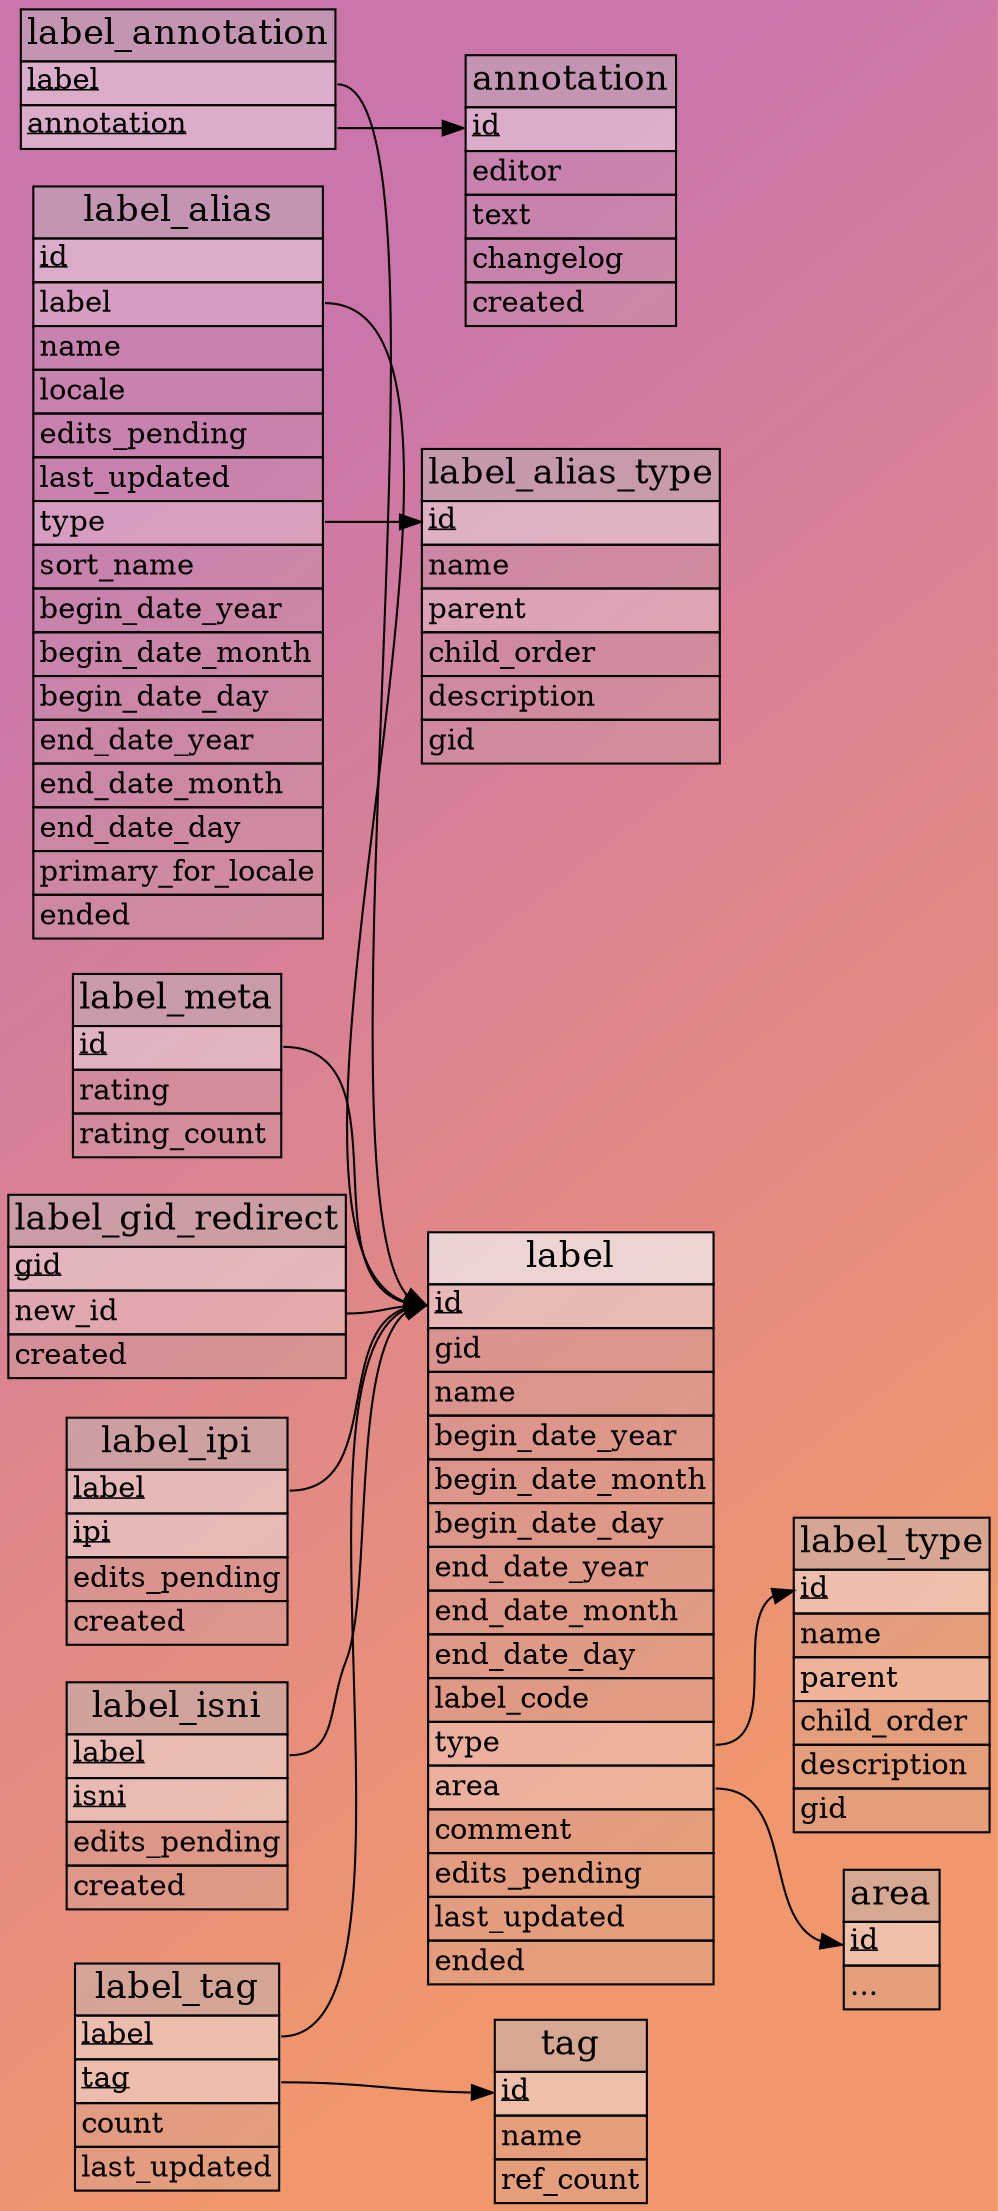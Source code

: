 // Automatically generated, do not edit.
// - Database schema sequence: 28
digraph label_entity_details {
    tooltip = "Tables for the “label” entity type properties"
    graph [
        bgcolor = "#cb75ab:#f0976c"
        concentrate = true
        gradientangle = 330
        pack = true
        rankdir = "LR"
    ];
    node [
        shape = plain
    ];

    // Tables
    "annotation" [
        label = <
            <table border="0" cellspacing="0" cellborder="1">
                <tr><td bgcolor="#bbbbbb77"><font point-size="17">annotation</font></td></tr>
                <tr><td bgcolor="#eeeeee77" align="left" port="id"><font point-size="14"><u>id</u></font></td></tr>
                <tr><td bgcolor="#bbbbbb33" align="left" port="editor"><font point-size="14">editor</font></td></tr>
                <tr><td bgcolor="#bbbbbb33" align="left" port="text"><font point-size="14">text</font></td></tr>
                <tr><td bgcolor="#bbbbbb33" align="left" port="changelog"><font point-size="14">changelog</font></td></tr>
                <tr><td bgcolor="#bbbbbb33" align="left" port="created"><font point-size="14">created</font></td></tr>
            </table>
        >
    ];
    "area" [
        label = <
            <table border="0" cellspacing="0" cellborder="1">
                <tr><td bgcolor="#bbbbbb77"><font point-size="17">area</font></td></tr>
                <tr><td bgcolor="#eeeeee77" align="left" port="id"><font point-size="14"><u>id</u></font></td></tr>
                <tr><td bgcolor="#bbbbbb33" align="left" port="..."><font point-size="14">...</font></td></tr>
            </table>
        >
    ];
    "label" [
        label = <
            <table border="0" cellspacing="0" cellborder="1">
                <tr><td bgcolor="#eeeeeebb"><font point-size="17">label</font></td></tr>
                <tr><td bgcolor="#eeeeee77" align="left" port="id"><font point-size="14"><u>id</u></font></td></tr>
                <tr><td bgcolor="#bbbbbb33" align="left" port="gid"><font point-size="14">gid</font></td></tr>
                <tr><td bgcolor="#bbbbbb33" align="left" port="name"><font point-size="14">name</font></td></tr>
                <tr><td bgcolor="#bbbbbb33" align="left" port="begin_date_year"><font point-size="14">begin_date_year</font></td></tr>
                <tr><td bgcolor="#bbbbbb33" align="left" port="begin_date_month"><font point-size="14">begin_date_month</font></td></tr>
                <tr><td bgcolor="#bbbbbb33" align="left" port="begin_date_day"><font point-size="14">begin_date_day</font></td></tr>
                <tr><td bgcolor="#bbbbbb33" align="left" port="end_date_year"><font point-size="14">end_date_year</font></td></tr>
                <tr><td bgcolor="#bbbbbb33" align="left" port="end_date_month"><font point-size="14">end_date_month</font></td></tr>
                <tr><td bgcolor="#bbbbbb33" align="left" port="end_date_day"><font point-size="14">end_date_day</font></td></tr>
                <tr><td bgcolor="#bbbbbb33" align="left" port="label_code"><font point-size="14">label_code</font></td></tr>
                <tr><td bgcolor="#eeeeee55" align="left" port="type"><font point-size="14">type</font></td></tr>
                <tr><td bgcolor="#eeeeee55" align="left" port="area"><font point-size="14">area</font></td></tr>
                <tr><td bgcolor="#bbbbbb33" align="left" port="comment"><font point-size="14">comment</font></td></tr>
                <tr><td bgcolor="#bbbbbb33" align="left" port="edits_pending"><font point-size="14">edits_pending</font></td></tr>
                <tr><td bgcolor="#bbbbbb33" align="left" port="last_updated"><font point-size="14">last_updated</font></td></tr>
                <tr><td bgcolor="#bbbbbb33" align="left" port="ended"><font point-size="14">ended</font></td></tr>
            </table>
        >
    ];
    "label_alias" [
        label = <
            <table border="0" cellspacing="0" cellborder="1">
                <tr><td bgcolor="#bbbbbb77"><font point-size="17">label_alias</font></td></tr>
                <tr><td bgcolor="#eeeeee77" align="left" port="id"><font point-size="14"><u>id</u></font></td></tr>
                <tr><td bgcolor="#eeeeee55" align="left" port="label"><font point-size="14">label</font></td></tr>
                <tr><td bgcolor="#bbbbbb33" align="left" port="name"><font point-size="14">name</font></td></tr>
                <tr><td bgcolor="#bbbbbb33" align="left" port="locale"><font point-size="14">locale</font></td></tr>
                <tr><td bgcolor="#bbbbbb33" align="left" port="edits_pending"><font point-size="14">edits_pending</font></td></tr>
                <tr><td bgcolor="#bbbbbb33" align="left" port="last_updated"><font point-size="14">last_updated</font></td></tr>
                <tr><td bgcolor="#eeeeee55" align="left" port="type"><font point-size="14">type</font></td></tr>
                <tr><td bgcolor="#bbbbbb33" align="left" port="sort_name"><font point-size="14">sort_name</font></td></tr>
                <tr><td bgcolor="#bbbbbb33" align="left" port="begin_date_year"><font point-size="14">begin_date_year</font></td></tr>
                <tr><td bgcolor="#bbbbbb33" align="left" port="begin_date_month"><font point-size="14">begin_date_month</font></td></tr>
                <tr><td bgcolor="#bbbbbb33" align="left" port="begin_date_day"><font point-size="14">begin_date_day</font></td></tr>
                <tr><td bgcolor="#bbbbbb33" align="left" port="end_date_year"><font point-size="14">end_date_year</font></td></tr>
                <tr><td bgcolor="#bbbbbb33" align="left" port="end_date_month"><font point-size="14">end_date_month</font></td></tr>
                <tr><td bgcolor="#bbbbbb33" align="left" port="end_date_day"><font point-size="14">end_date_day</font></td></tr>
                <tr><td bgcolor="#bbbbbb33" align="left" port="primary_for_locale"><font point-size="14">primary_for_locale</font></td></tr>
                <tr><td bgcolor="#bbbbbb33" align="left" port="ended"><font point-size="14">ended</font></td></tr>
            </table>
        >
    ];
    "label_alias_type" [
        label = <
            <table border="0" cellspacing="0" cellborder="1">
                <tr><td bgcolor="#bbbbbb77"><font point-size="17">label_alias_type</font></td></tr>
                <tr><td bgcolor="#eeeeee77" align="left" port="id"><font point-size="14"><u>id</u></font></td></tr>
                <tr><td bgcolor="#bbbbbb33" align="left" port="name"><font point-size="14">name</font></td></tr>
                <tr><td bgcolor="#eeeeee55" align="left" port="parent"><font point-size="14">parent</font></td></tr>
                <tr><td bgcolor="#bbbbbb33" align="left" port="child_order"><font point-size="14">child_order</font></td></tr>
                <tr><td bgcolor="#bbbbbb33" align="left" port="description"><font point-size="14">description</font></td></tr>
                <tr><td bgcolor="#bbbbbb33" align="left" port="gid"><font point-size="14">gid</font></td></tr>
            </table>
        >
    ];
    "label_annotation" [
        label = <
            <table border="0" cellspacing="0" cellborder="1">
                <tr><td bgcolor="#bbbbbb77"><font point-size="17">label_annotation</font></td></tr>
                <tr><td bgcolor="#eeeeee77" align="left" port="label"><font point-size="14"><u>label</u></font></td></tr>
                <tr><td bgcolor="#eeeeee77" align="left" port="annotation"><font point-size="14"><u>annotation</u></font></td></tr>
            </table>
        >
    ];
    "label_gid_redirect" [
        label = <
            <table border="0" cellspacing="0" cellborder="1">
                <tr><td bgcolor="#bbbbbb77"><font point-size="17">label_gid_redirect</font></td></tr>
                <tr><td bgcolor="#eeeeee77" align="left" port="gid"><font point-size="14"><u>gid</u></font></td></tr>
                <tr><td bgcolor="#eeeeee55" align="left" port="new_id"><font point-size="14">new_id</font></td></tr>
                <tr><td bgcolor="#bbbbbb33" align="left" port="created"><font point-size="14">created</font></td></tr>
            </table>
        >
    ];
    "label_ipi" [
        label = <
            <table border="0" cellspacing="0" cellborder="1">
                <tr><td bgcolor="#bbbbbb77"><font point-size="17">label_ipi</font></td></tr>
                <tr><td bgcolor="#eeeeee77" align="left" port="label"><font point-size="14"><u>label</u></font></td></tr>
                <tr><td bgcolor="#eeeeee77" align="left" port="ipi"><font point-size="14"><u>ipi</u></font></td></tr>
                <tr><td bgcolor="#bbbbbb33" align="left" port="edits_pending"><font point-size="14">edits_pending</font></td></tr>
                <tr><td bgcolor="#bbbbbb33" align="left" port="created"><font point-size="14">created</font></td></tr>
            </table>
        >
    ];
    "label_isni" [
        label = <
            <table border="0" cellspacing="0" cellborder="1">
                <tr><td bgcolor="#bbbbbb77"><font point-size="17">label_isni</font></td></tr>
                <tr><td bgcolor="#eeeeee77" align="left" port="label"><font point-size="14"><u>label</u></font></td></tr>
                <tr><td bgcolor="#eeeeee77" align="left" port="isni"><font point-size="14"><u>isni</u></font></td></tr>
                <tr><td bgcolor="#bbbbbb33" align="left" port="edits_pending"><font point-size="14">edits_pending</font></td></tr>
                <tr><td bgcolor="#bbbbbb33" align="left" port="created"><font point-size="14">created</font></td></tr>
            </table>
        >
    ];
    "label_meta" [
        label = <
            <table border="0" cellspacing="0" cellborder="1">
                <tr><td bgcolor="#bbbbbb77"><font point-size="17">label_meta</font></td></tr>
                <tr><td bgcolor="#eeeeee77" align="left" port="id"><font point-size="14"><u>id</u></font></td></tr>
                <tr><td bgcolor="#bbbbbb33" align="left" port="rating"><font point-size="14">rating</font></td></tr>
                <tr><td bgcolor="#bbbbbb33" align="left" port="rating_count"><font point-size="14">rating_count</font></td></tr>
            </table>
        >
    ];
    "label_tag" [
        label = <
            <table border="0" cellspacing="0" cellborder="1">
                <tr><td bgcolor="#bbbbbb77"><font point-size="17">label_tag</font></td></tr>
                <tr><td bgcolor="#eeeeee77" align="left" port="label"><font point-size="14"><u>label</u></font></td></tr>
                <tr><td bgcolor="#eeeeee77" align="left" port="tag"><font point-size="14"><u>tag</u></font></td></tr>
                <tr><td bgcolor="#bbbbbb33" align="left" port="count"><font point-size="14">count</font></td></tr>
                <tr><td bgcolor="#bbbbbb33" align="left" port="last_updated"><font point-size="14">last_updated</font></td></tr>
            </table>
        >
    ];
    "label_type" [
        label = <
            <table border="0" cellspacing="0" cellborder="1">
                <tr><td bgcolor="#bbbbbb77"><font point-size="17">label_type</font></td></tr>
                <tr><td bgcolor="#eeeeee77" align="left" port="id"><font point-size="14"><u>id</u></font></td></tr>
                <tr><td bgcolor="#bbbbbb33" align="left" port="name"><font point-size="14">name</font></td></tr>
                <tr><td bgcolor="#eeeeee55" align="left" port="parent"><font point-size="14">parent</font></td></tr>
                <tr><td bgcolor="#bbbbbb33" align="left" port="child_order"><font point-size="14">child_order</font></td></tr>
                <tr><td bgcolor="#bbbbbb33" align="left" port="description"><font point-size="14">description</font></td></tr>
                <tr><td bgcolor="#bbbbbb33" align="left" port="gid"><font point-size="14">gid</font></td></tr>
            </table>
        >
    ];
    "tag" [
        label = <
            <table border="0" cellspacing="0" cellborder="1">
                <tr><td bgcolor="#bbbbbb77"><font point-size="17">tag</font></td></tr>
                <tr><td bgcolor="#eeeeee77" align="left" port="id"><font point-size="14"><u>id</u></font></td></tr>
                <tr><td bgcolor="#bbbbbb33" align="left" port="name"><font point-size="14">name</font></td></tr>
                <tr><td bgcolor="#bbbbbb33" align="left" port="ref_count"><font point-size="14">ref_count</font></td></tr>
            </table>
        >
    ];

    // References
    "label":"type" -> "label_type":"id"
    "label":"area" -> "area":"id"
    "label_alias":"label" -> "label":"id"
    "label_alias":"type" -> "label_alias_type":"id"
    "label_annotation":"label" -> "label":"id"
    "label_annotation":"annotation" -> "annotation":"id"
    "label_gid_redirect":"new_id" -> "label":"id"
    "label_ipi":"label" -> "label":"id"
    "label_isni":"label" -> "label":"id"
    "label_meta":"id" -> "label":"id"
    "label_tag":"label" -> "label":"id"
    "label_tag":"tag" -> "tag":"id"
}
